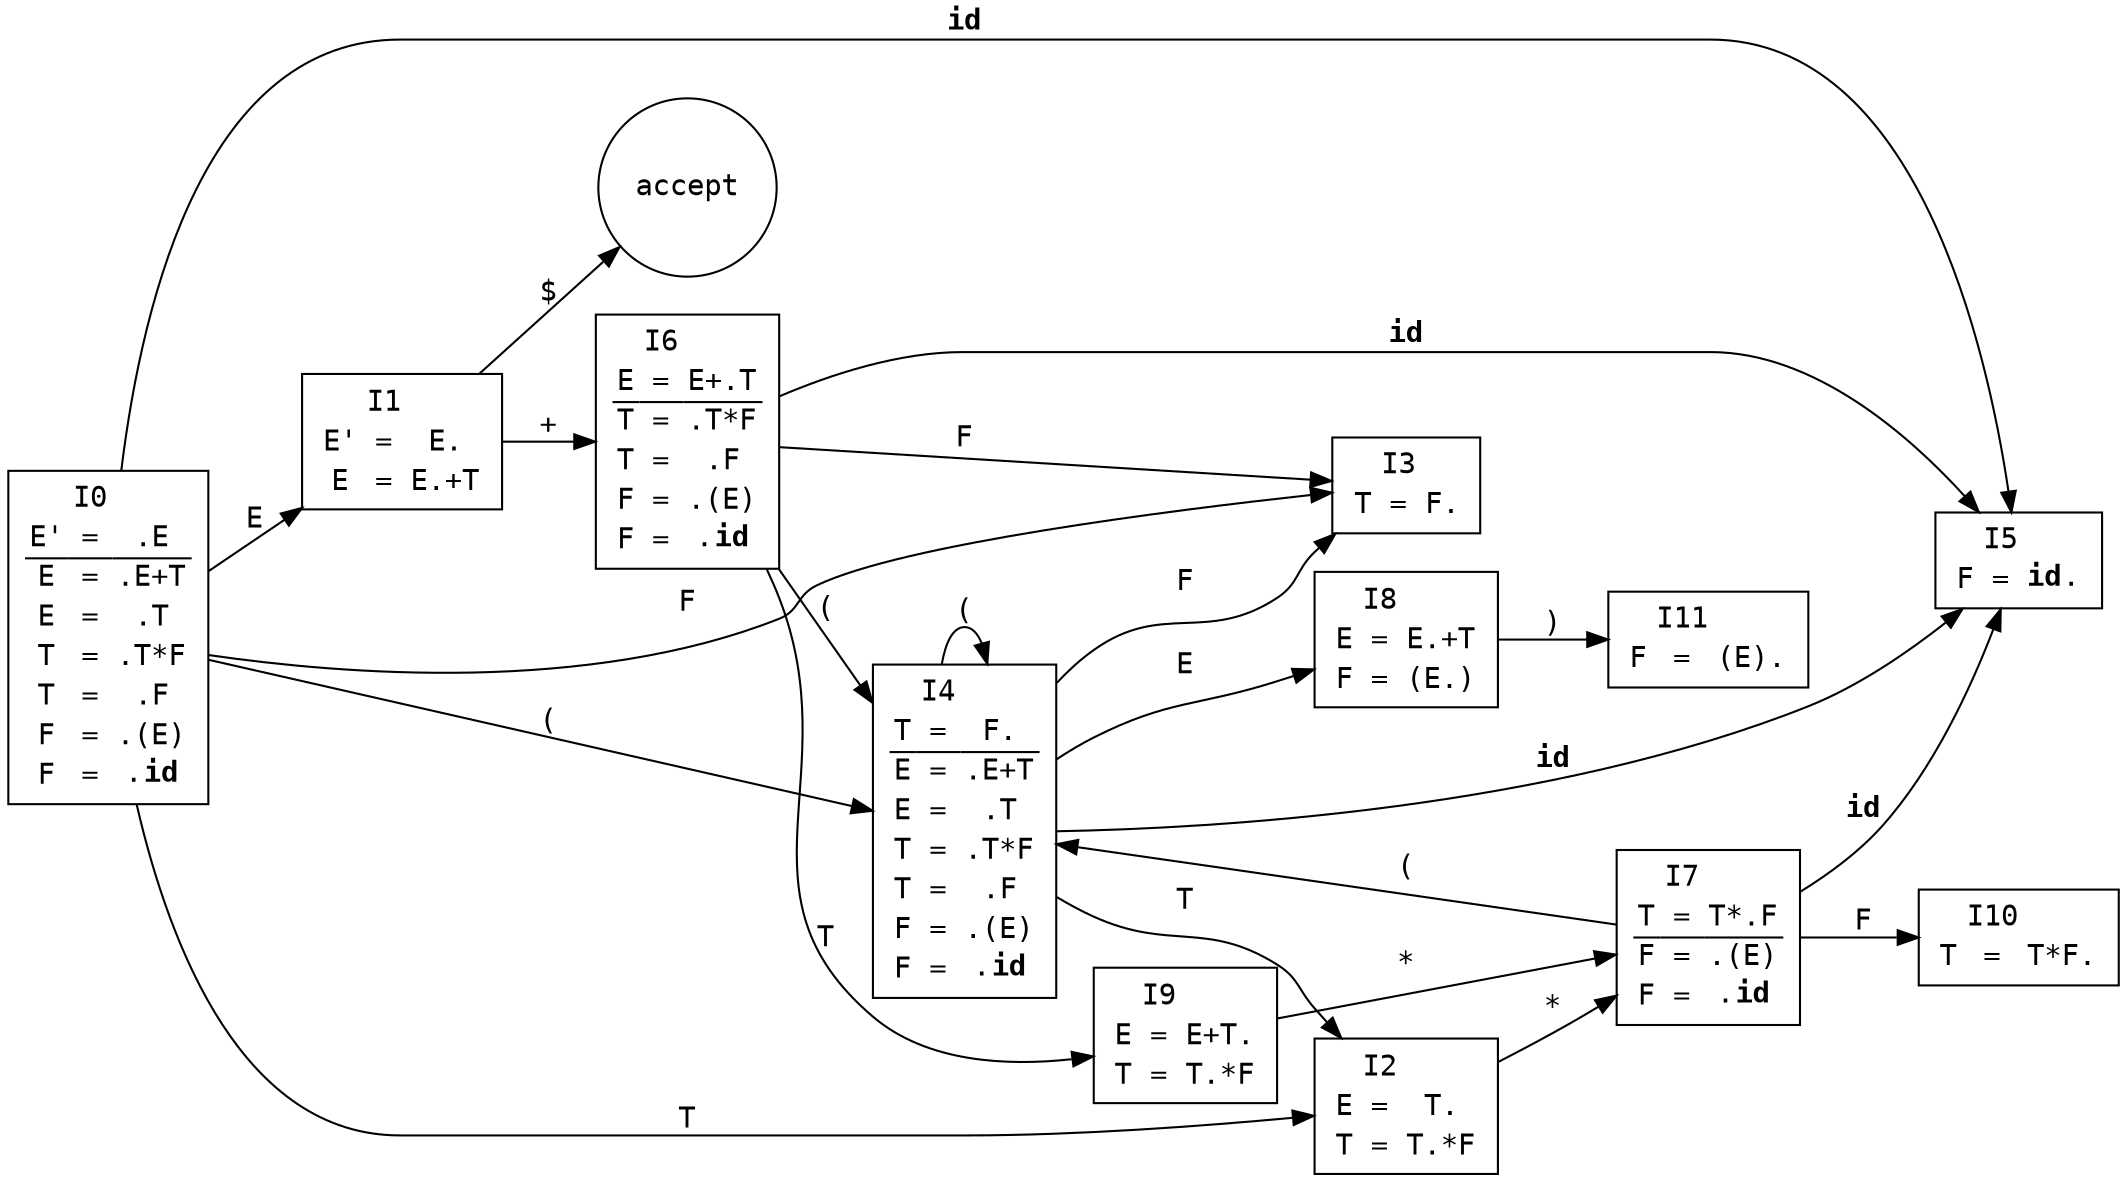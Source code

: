digraph automaton
{
    rankdir=LR;
    //splines="ortho";
    node[shape=rect, fontname="Consolas"];
    edge[fontname="Consolas"];
    
    I0[label=<
  <TABLE BORDER="0" CELLBORDER="0" CELLSPACING="0">
  <TR><TD></TD><TD>I0</TD><TD></TD></TR>
  <TR><TD>E'</TD><TD>=</TD><TD>.E</TD></TR>
  <HR/>
  <TR><TD>E</TD><TD>=</TD><TD>.E+T</TD></TR>
  <TR><TD>E</TD><TD>=</TD><TD>.T</TD></TR>
  <TR><TD>T</TD><TD>=</TD><TD>.T*F</TD></TR>
  <TR><TD>T</TD><TD>=</TD><TD>.F</TD></TR>
  <TR><TD>F</TD><TD>=</TD><TD>.(E)</TD></TR>
  <TR><TD>F</TD><TD>=</TD><TD>.<B>id</B></TD></TR>
</TABLE>>]
    {
        accept[shape=circle];
        //rank=same;
        I1[label=<
    <TABLE BORDER="0" CELLBORDER="0" CELLSPACING="0">
    <TR><TD></TD><TD>I1</TD><TD></TD></TR>
    <TR><TD>E'</TD><TD>=</TD><TD>E.</TD></TR>
    <TR><TD>E</TD><TD>=</TD><TD>E.+T</TD></TR>
    </TABLE>
        >]
        I2[label=<
    <TABLE BORDER="0" CELLBORDER="0" CELLSPACING="0">
    <TR><TD></TD><TD>I2</TD><TD></TD></TR>
    <TR><TD>E</TD><TD>=</TD><TD>T.</TD></TR>
    <TR><TD>T</TD><TD>=</TD><TD>T.*F</TD></TR>
    </TABLE>
        >]
        I3[label=<
    <TABLE BORDER="0" CELLBORDER="0" CELLSPACING="0">
    <TR><TD></TD><TD>I3</TD><TD></TD></TR>
    <TR><TD>T</TD><TD>=</TD><TD>F.</TD></TR>
    </TABLE>
        >]
        I4[label=<
    <TABLE BORDER="0" CELLBORDER="0" CELLSPACING="0">
    <TR><TD></TD><TD>I4</TD><TD></TD></TR>
    <TR><TD>T</TD><TD>=</TD><TD>F.</TD></TR>
    <HR/>
    <TR><TD>E</TD><TD>=</TD><TD>.E+T</TD></TR>
    <TR><TD>E</TD><TD>=</TD><TD>.T</TD></TR>
    <TR><TD>T</TD><TD>=</TD><TD>.T*F</TD></TR>
    <TR><TD>T</TD><TD>=</TD><TD>.F</TD></TR>
    <TR><TD>F</TD><TD>=</TD><TD>.(E)</TD></TR>
    <TR><TD>F</TD><TD>=</TD><TD>.<B>id</B></TD></TR>
    </TABLE>
        >]
        I5[label=<
    <TABLE BORDER="0" CELLBORDER="0" CELLSPACING="0">
    <TR><TD></TD><TD>I5</TD><TD></TD></TR>
    <TR><TD>F</TD><TD>=</TD><TD><B>id</B>.</TD></TR>
    </TABLE>
        >]
    }
    {
        //rank=same;
        I6[label=<
    <TABLE BORDER="0" CELLBORDER="0" CELLSPACING="0">
    <TR><TD></TD><TD>I6</TD><TD></TD></TR>
    <TR><TD>E</TD><TD>=</TD><TD>E+.T</TD></TR>
    <HR/>
    <TR><TD>T</TD><TD>=</TD><TD>.T*F</TD></TR>
    <TR><TD>T</TD><TD>=</TD><TD>.F</TD></TR>
    <TR><TD>F</TD><TD>=</TD><TD>.(E)</TD></TR>
    <TR><TD>F</TD><TD>=</TD><TD>.<B>id</B></TD></TR>
    </TABLE>
        >]
        I7[label=<
    <TABLE BORDER="0" CELLBORDER="0" CELLSPACING="0">
    <TR><TD></TD><TD>I7</TD><TD></TD></TR>
    <TR><TD>T</TD><TD>=</TD><TD>T*.F</TD></TR>
    <HR/>
    <TR><TD>F</TD><TD>=</TD><TD>.(E)</TD></TR>
    <TR><TD>F</TD><TD>=</TD><TD>.<B>id</B></TD></TR>
    </TABLE>
        >]
        I8[label=<
    <TABLE BORDER="0" CELLBORDER="0" CELLSPACING="0">
    <TR><TD></TD><TD>I8</TD><TD></TD></TR>
    <TR><TD>E</TD><TD>=</TD><TD>E.+T</TD></TR>
    <TR><TD>F</TD><TD>=</TD><TD>(E.)</TD></TR>
    </TABLE>
        >]
    }
    I9[label=<
  <TABLE BORDER="0" CELLBORDER="0" CELLSPACING="0">
  <TR><TD></TD><TD>I9</TD><TD></TD></TR>
  <TR><TD>E</TD><TD>=</TD><TD>E+T.</TD></TR>
  <TR><TD>T</TD><TD>=</TD><TD>T.*F</TD></TR>
</TABLE>
    >]
    I10[label=<
  <TABLE BORDER="0" CELLBORDER="0" CELLSPACING="0">
  <TR><TD></TD><TD>I10</TD><TD></TD></TR>
  <TR><TD>T</TD><TD>=</TD><TD>T*F.</TD></TR>
</TABLE>
    >]
    I11[label=<
  <TABLE BORDER="0" CELLBORDER="0" CELLSPACING="0">
  <TR><TD></TD><TD>I11</TD><TD></TD></TR>
  <TR><TD>F</TD><TD>=</TD><TD>(E).</TD></TR>
</TABLE>
    >]

    I0 -> I1 [label="E"];
    I0 -> I2 [label="T"];
    I0 -> I3 [label="F"];
    I0 -> I4 [label="("];
    I0 -> I5 [label=<<B>id</B>>];
    I1 -> accept [label="$"];
    I1 -> I6 [label="+"];
    I2 -> I7 [label="*"];
    I4 -> I8 [label="E"];
    I4 -> I2 [label="T"];
    I4 -> I3 [label="F"];
    I4 -> I4 [label="("];
    I4 -> I5 [label=<<B>id</B>>];
    I6 -> I3 [label="F"];
    I6 -> I4 [label="("];
    I6 -> I5 [label=<<B>id</B>>];
    I6 -> I9 [label="T"];
    I7 -> I5 [label=<<B>id</B>>];
    I7 -> I4 [label="("];
    I7 -> I10 [label="F"];
    I8 -> I11 [label=")"];
    I9 -> I7 [label="*"];
}
